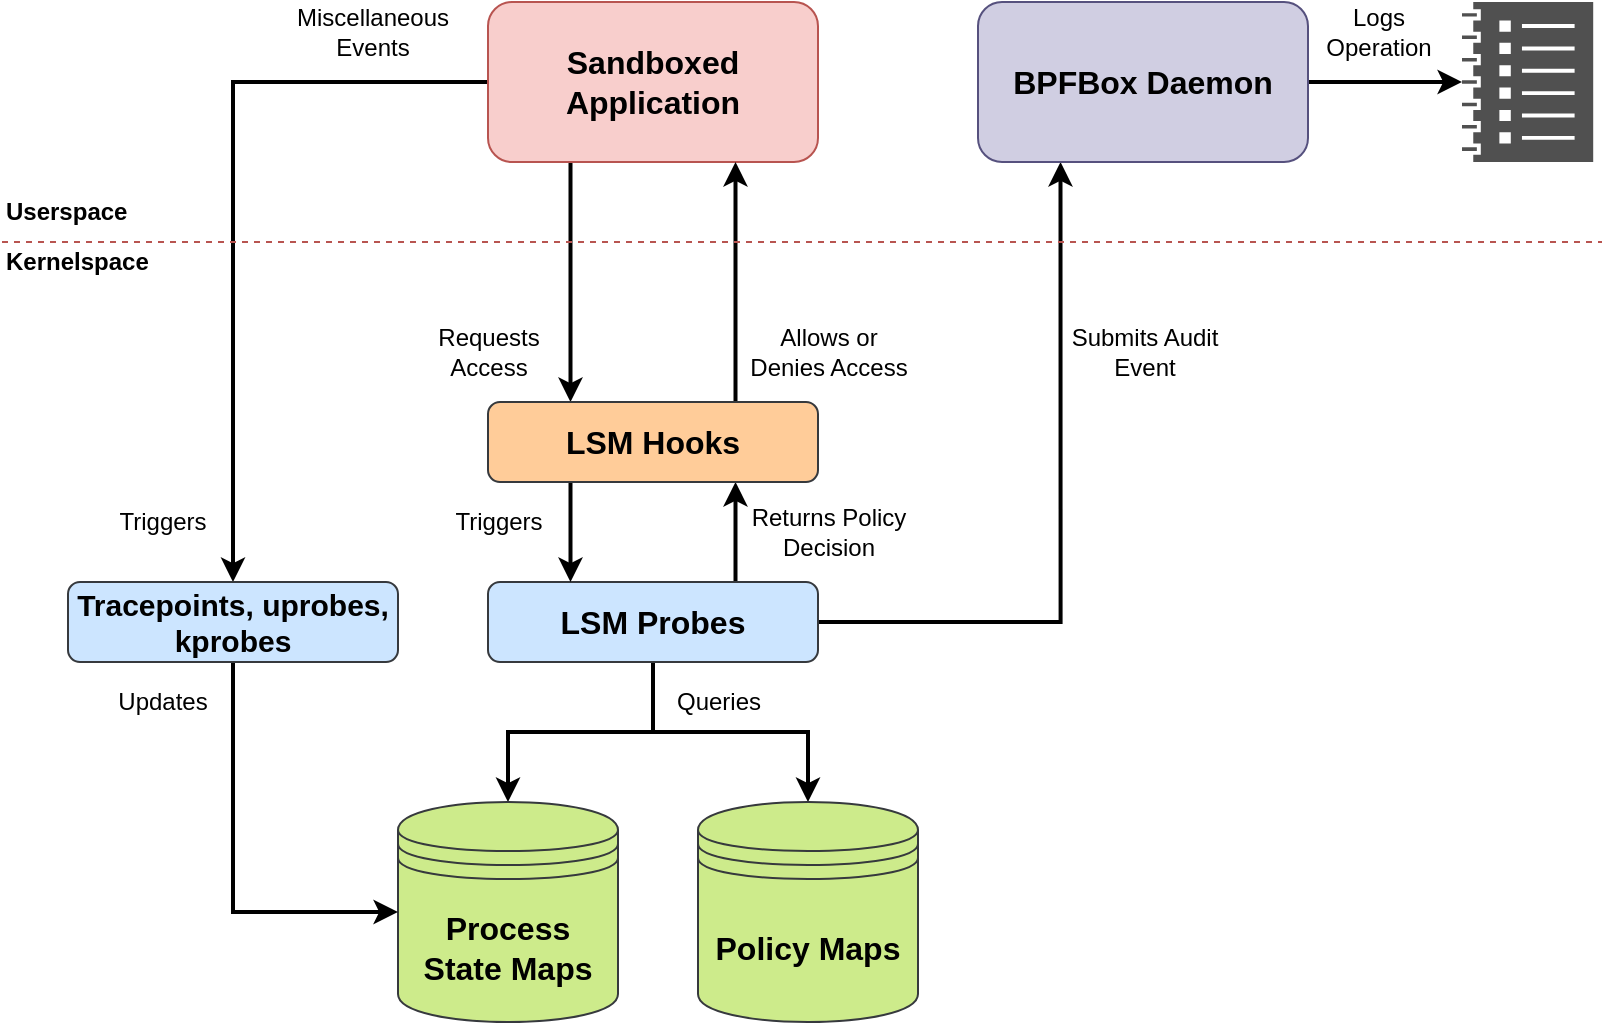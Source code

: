 <mxfile version="13.3.9" type="device"><diagram id="W3UNxI2KwEIUc9SHptHD" name="Page-1"><mxGraphModel dx="1585" dy="896" grid="1" gridSize="10" guides="1" tooltips="1" connect="1" arrows="1" fold="1" page="1" pageScale="1" pageWidth="850" pageHeight="1100" background="none" math="0" shadow="0"><root><mxCell id="0"/><mxCell id="1" parent="0"/><mxCell id="lHYd_R3mqM2SCT-zyOZ3-11" style="edgeStyle=orthogonalEdgeStyle;rounded=0;orthogonalLoop=1;jettySize=auto;html=1;exitX=0.75;exitY=0;exitDx=0;exitDy=0;entryX=0.75;entryY=1;entryDx=0;entryDy=0;strokeWidth=2;" parent="1" source="Ajm6GjGX5-6_ctmMt1A_-2" target="lHYd_R3mqM2SCT-zyOZ3-1" edge="1"><mxGeometry relative="1" as="geometry"/></mxCell><mxCell id="lHYd_R3mqM2SCT-zyOZ3-16" style="edgeStyle=orthogonalEdgeStyle;rounded=0;orthogonalLoop=1;jettySize=auto;html=1;exitX=0.5;exitY=1;exitDx=0;exitDy=0;entryX=0.5;entryY=0;entryDx=0;entryDy=0;strokeWidth=2;" parent="1" source="Ajm6GjGX5-6_ctmMt1A_-2" target="Ajm6GjGX5-6_ctmMt1A_-18" edge="1"><mxGeometry relative="1" as="geometry"/></mxCell><mxCell id="lHYd_R3mqM2SCT-zyOZ3-17" style="edgeStyle=orthogonalEdgeStyle;rounded=0;orthogonalLoop=1;jettySize=auto;html=1;exitX=0.5;exitY=1;exitDx=0;exitDy=0;entryX=0.5;entryY=0;entryDx=0;entryDy=0;strokeWidth=2;" parent="1" source="Ajm6GjGX5-6_ctmMt1A_-2" target="Ajm6GjGX5-6_ctmMt1A_-35" edge="1"><mxGeometry relative="1" as="geometry"/></mxCell><mxCell id="lHYd_R3mqM2SCT-zyOZ3-18" style="edgeStyle=orthogonalEdgeStyle;rounded=0;orthogonalLoop=1;jettySize=auto;html=1;exitX=1;exitY=0.5;exitDx=0;exitDy=0;entryX=0.25;entryY=1;entryDx=0;entryDy=0;strokeWidth=2;" parent="1" source="Ajm6GjGX5-6_ctmMt1A_-2" target="Ajm6GjGX5-6_ctmMt1A_-1" edge="1"><mxGeometry relative="1" as="geometry"/></mxCell><mxCell id="Ajm6GjGX5-6_ctmMt1A_-2" value="LSM Probes" style="rounded=1;whiteSpace=wrap;html=1;fontStyle=1;fillColor=#cce5ff;strokeColor=#36393d;fontSize=16;" parent="1" vertex="1"><mxGeometry x="263" y="370" width="165" height="40" as="geometry"/></mxCell><mxCell id="Ajm6GjGX5-6_ctmMt1A_-18" value="&lt;b&gt;Process&lt;br&gt;State Maps&lt;br&gt;&lt;/b&gt;" style="shape=datastore;whiteSpace=wrap;html=1;fontSize=16;align=center;fillColor=#cdeb8b;strokeColor=#36393d;" parent="1" vertex="1"><mxGeometry x="218" y="480" width="110" height="110" as="geometry"/></mxCell><mxCell id="lHYd_R3mqM2SCT-zyOZ3-3" style="edgeStyle=orthogonalEdgeStyle;rounded=0;orthogonalLoop=1;jettySize=auto;html=1;exitX=0.25;exitY=1;exitDx=0;exitDy=0;entryX=0.25;entryY=0;entryDx=0;entryDy=0;strokeWidth=2;" parent="1" source="Ajm6GjGX5-6_ctmMt1A_-32" target="lHYd_R3mqM2SCT-zyOZ3-1" edge="1"><mxGeometry relative="1" as="geometry"><mxPoint x="307.889" y="220" as="targetPoint"/></mxGeometry></mxCell><mxCell id="lHYd_R3mqM2SCT-zyOZ3-24" style="edgeStyle=orthogonalEdgeStyle;rounded=0;orthogonalLoop=1;jettySize=auto;html=1;exitX=0;exitY=0.5;exitDx=0;exitDy=0;entryX=0.5;entryY=0;entryDx=0;entryDy=0;strokeWidth=2;" parent="1" source="Ajm6GjGX5-6_ctmMt1A_-32" target="lHYd_R3mqM2SCT-zyOZ3-23" edge="1"><mxGeometry relative="1" as="geometry"/></mxCell><mxCell id="Ajm6GjGX5-6_ctmMt1A_-32" value="Sandboxed Application" style="rounded=1;whiteSpace=wrap;html=1;fontStyle=1;fillColor=#f8cecc;strokeColor=#b85450;fontSize=16;" parent="1" vertex="1"><mxGeometry x="263" y="80" width="165" height="80" as="geometry"/></mxCell><mxCell id="Ajm6GjGX5-6_ctmMt1A_-35" value="&lt;b&gt;Policy Maps&lt;br&gt;&lt;/b&gt;" style="shape=datastore;whiteSpace=wrap;html=1;fontSize=16;align=center;fillColor=#cdeb8b;strokeColor=#36393d;" parent="1" vertex="1"><mxGeometry x="368" y="480" width="110" height="110" as="geometry"/></mxCell><mxCell id="lHYd_R3mqM2SCT-zyOZ3-5" style="edgeStyle=orthogonalEdgeStyle;rounded=0;orthogonalLoop=1;jettySize=auto;html=1;exitX=0.25;exitY=1;exitDx=0;exitDy=0;entryX=0.25;entryY=0;entryDx=0;entryDy=0;strokeWidth=2;" parent="1" source="lHYd_R3mqM2SCT-zyOZ3-1" target="Ajm6GjGX5-6_ctmMt1A_-2" edge="1"><mxGeometry relative="1" as="geometry"/></mxCell><mxCell id="lHYd_R3mqM2SCT-zyOZ3-13" style="edgeStyle=orthogonalEdgeStyle;rounded=0;orthogonalLoop=1;jettySize=auto;html=1;exitX=0.75;exitY=0;exitDx=0;exitDy=0;entryX=0.75;entryY=1;entryDx=0;entryDy=0;strokeWidth=2;" parent="1" source="lHYd_R3mqM2SCT-zyOZ3-1" target="Ajm6GjGX5-6_ctmMt1A_-32" edge="1"><mxGeometry relative="1" as="geometry"/></mxCell><mxCell id="lHYd_R3mqM2SCT-zyOZ3-1" value="LSM Hooks" style="rounded=1;whiteSpace=wrap;html=1;fontStyle=1;fillColor=#ffcc99;strokeColor=#36393d;fontSize=16;" parent="1" vertex="1"><mxGeometry x="263" y="280" width="165" height="40" as="geometry"/></mxCell><mxCell id="lHYd_R3mqM2SCT-zyOZ3-21" style="edgeStyle=orthogonalEdgeStyle;rounded=0;orthogonalLoop=1;jettySize=auto;html=1;exitX=1;exitY=0.5;exitDx=0;exitDy=0;entryX=0;entryY=0.5;entryDx=0;entryDy=0;entryPerimeter=0;strokeWidth=2;" parent="1" source="Ajm6GjGX5-6_ctmMt1A_-1" target="lHYd_R3mqM2SCT-zyOZ3-20" edge="1"><mxGeometry relative="1" as="geometry"/></mxCell><mxCell id="Ajm6GjGX5-6_ctmMt1A_-1" value="BPFBox Daemon" style="rounded=1;whiteSpace=wrap;html=1;fontStyle=1;fillColor=#d0cee2;strokeColor=#56517e;fontSize=16;" parent="1" vertex="1"><mxGeometry x="508" y="80" width="165" height="80" as="geometry"/></mxCell><mxCell id="lHYd_R3mqM2SCT-zyOZ3-4" value="Requests&lt;br&gt;Access" style="text;html=1;align=center;verticalAlign=middle;resizable=0;points=[];autosize=1;" parent="1" vertex="1"><mxGeometry x="228" y="240" width="70" height="30" as="geometry"/></mxCell><mxCell id="lHYd_R3mqM2SCT-zyOZ3-6" value="Triggers" style="text;html=1;align=center;verticalAlign=middle;resizable=0;points=[];autosize=1;" parent="1" vertex="1"><mxGeometry x="238" y="330" width="60" height="20" as="geometry"/></mxCell><mxCell id="lHYd_R3mqM2SCT-zyOZ3-10" value="Queries" style="text;html=1;align=center;verticalAlign=middle;resizable=0;points=[];autosize=1;" parent="1" vertex="1"><mxGeometry x="348" y="420" width="60" height="20" as="geometry"/></mxCell><mxCell id="lHYd_R3mqM2SCT-zyOZ3-12" value="Returns Policy&lt;br&gt;Decision" style="text;html=1;align=center;verticalAlign=middle;resizable=0;points=[];autosize=1;" parent="1" vertex="1"><mxGeometry x="388" y="330" width="90" height="30" as="geometry"/></mxCell><mxCell id="lHYd_R3mqM2SCT-zyOZ3-14" value="Allows or&lt;br&gt;Denies Access" style="text;html=1;align=center;verticalAlign=middle;resizable=0;points=[];autosize=1;" parent="1" vertex="1"><mxGeometry x="388" y="240" width="90" height="30" as="geometry"/></mxCell><mxCell id="lHYd_R3mqM2SCT-zyOZ3-19" value="Submits Audit&lt;br&gt;Event" style="text;html=1;align=center;verticalAlign=middle;resizable=0;points=[];autosize=1;" parent="1" vertex="1"><mxGeometry x="545.5" y="240" width="90" height="30" as="geometry"/></mxCell><mxCell id="lHYd_R3mqM2SCT-zyOZ3-20" value="" style="pointerEvents=1;shadow=0;dashed=0;html=1;strokeColor=none;labelPosition=center;verticalLabelPosition=bottom;verticalAlign=top;align=center;fillColor=#505050;shape=mxgraph.mscae.oms.log_management" parent="1" vertex="1"><mxGeometry x="750" y="80" width="65.6" height="80" as="geometry"/></mxCell><mxCell id="lHYd_R3mqM2SCT-zyOZ3-22" value="Logs&lt;br&gt;Operation" style="text;html=1;align=center;verticalAlign=middle;resizable=0;points=[];autosize=1;" parent="1" vertex="1"><mxGeometry x="673" y="80" width="70" height="30" as="geometry"/></mxCell><mxCell id="lHYd_R3mqM2SCT-zyOZ3-26" style="edgeStyle=orthogonalEdgeStyle;rounded=0;orthogonalLoop=1;jettySize=auto;html=1;exitX=0.5;exitY=1;exitDx=0;exitDy=0;entryX=0;entryY=0.5;entryDx=0;entryDy=0;strokeWidth=2;" parent="1" source="lHYd_R3mqM2SCT-zyOZ3-23" target="Ajm6GjGX5-6_ctmMt1A_-18" edge="1"><mxGeometry relative="1" as="geometry"/></mxCell><mxCell id="lHYd_R3mqM2SCT-zyOZ3-23" value="Tracepoints, uprobes,&lt;br style=&quot;font-size: 15px;&quot;&gt;kprobes" style="rounded=1;whiteSpace=wrap;html=1;fontStyle=1;fillColor=#cce5ff;strokeColor=#36393d;fontSize=15;" parent="1" vertex="1"><mxGeometry x="53" y="370" width="165" height="40" as="geometry"/></mxCell><mxCell id="lHYd_R3mqM2SCT-zyOZ3-25" value="Miscellaneous&lt;br&gt;Events" style="text;html=1;align=center;verticalAlign=middle;resizable=0;points=[];autosize=1;" parent="1" vertex="1"><mxGeometry x="160" y="80" width="90" height="30" as="geometry"/></mxCell><mxCell id="lHYd_R3mqM2SCT-zyOZ3-27" value="Updates" style="text;html=1;align=center;verticalAlign=middle;resizable=0;points=[];autosize=1;" parent="1" vertex="1"><mxGeometry x="70" y="420" width="60" height="20" as="geometry"/></mxCell><mxCell id="lHYd_R3mqM2SCT-zyOZ3-28" value="" style="endArrow=none;dashed=1;html=1;strokeWidth=1;fillColor=#f8cecc;strokeColor=#b85450;" parent="1" edge="1"><mxGeometry width="50" height="50" relative="1" as="geometry"><mxPoint x="20" y="200" as="sourcePoint"/><mxPoint x="820" y="200" as="targetPoint"/></mxGeometry></mxCell><mxCell id="lHYd_R3mqM2SCT-zyOZ3-29" value="Userspace" style="text;html=1;align=left;verticalAlign=middle;resizable=0;points=[];autosize=1;fontStyle=1" parent="1" vertex="1"><mxGeometry x="20" y="175" width="80" height="20" as="geometry"/></mxCell><mxCell id="lHYd_R3mqM2SCT-zyOZ3-30" value="Kernelspace" style="text;html=1;align=left;verticalAlign=middle;resizable=0;points=[];autosize=1;fontStyle=1" parent="1" vertex="1"><mxGeometry x="20" y="200" width="90" height="20" as="geometry"/></mxCell><mxCell id="lHYd_R3mqM2SCT-zyOZ3-31" value="Triggers" style="text;html=1;align=center;verticalAlign=middle;resizable=0;points=[];autosize=1;" parent="1" vertex="1"><mxGeometry x="70" y="330" width="60" height="20" as="geometry"/></mxCell></root></mxGraphModel></diagram></mxfile>